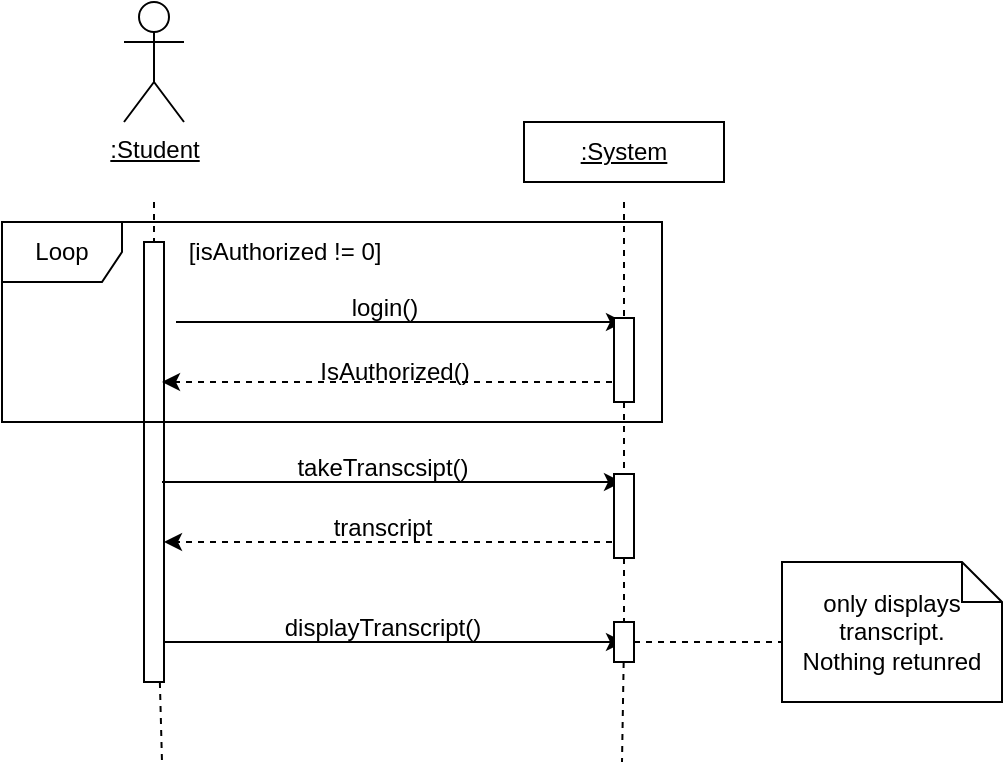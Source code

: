 <mxfile version="24.8.4">
  <diagram name="Sayfa -1" id="O-nwXZqN2oREGtWUTXD0">
    <mxGraphModel dx="1150" dy="615" grid="1" gridSize="10" guides="1" tooltips="1" connect="1" arrows="1" fold="1" page="1" pageScale="1" pageWidth="827" pageHeight="1169" math="0" shadow="0">
      <root>
        <mxCell id="0" />
        <mxCell id="1" parent="0" />
        <mxCell id="8Q_skArq6692FFohvoNF-1" value="&lt;u&gt;:Student&lt;/u&gt;" style="shape=umlActor;verticalLabelPosition=bottom;verticalAlign=top;html=1;outlineConnect=0;" vertex="1" parent="1">
          <mxGeometry x="111" y="50" width="30" height="60" as="geometry" />
        </mxCell>
        <mxCell id="8Q_skArq6692FFohvoNF-2" value="&lt;u&gt;:System&lt;/u&gt;" style="whiteSpace=wrap;html=1;align=center;" vertex="1" parent="1">
          <mxGeometry x="311" y="110" width="100" height="30" as="geometry" />
        </mxCell>
        <mxCell id="8Q_skArq6692FFohvoNF-3" value="" style="edgeStyle=none;orthogonalLoop=1;jettySize=auto;html=1;rounded=0;dashed=1;" edge="1" parent="1">
          <mxGeometry width="100" relative="1" as="geometry">
            <mxPoint x="361" y="240" as="sourcePoint" />
            <mxPoint x="130" y="240" as="targetPoint" />
            <Array as="points" />
          </mxGeometry>
        </mxCell>
        <mxCell id="8Q_skArq6692FFohvoNF-4" value="IsAuthorized()" style="text;html=1;align=center;verticalAlign=middle;resizable=0;points=[];autosize=1;strokeColor=none;fillColor=none;" vertex="1" parent="1">
          <mxGeometry x="196" y="220" width="100" height="30" as="geometry" />
        </mxCell>
        <mxCell id="8Q_skArq6692FFohvoNF-5" value="" style="endArrow=classic;html=1;rounded=0;" edge="1" parent="1">
          <mxGeometry width="50" height="50" relative="1" as="geometry">
            <mxPoint x="137" y="210" as="sourcePoint" />
            <mxPoint x="361" y="210" as="targetPoint" />
          </mxGeometry>
        </mxCell>
        <mxCell id="8Q_skArq6692FFohvoNF-6" value="login()" style="text;html=1;align=center;verticalAlign=middle;resizable=0;points=[];autosize=1;strokeColor=none;fillColor=none;" vertex="1" parent="1">
          <mxGeometry x="211" y="188" width="60" height="30" as="geometry" />
        </mxCell>
        <mxCell id="8Q_skArq6692FFohvoNF-9" value="" style="endArrow=none;html=1;rounded=0;dashed=1;" edge="1" parent="1" source="8Q_skArq6692FFohvoNF-32">
          <mxGeometry relative="1" as="geometry">
            <mxPoint x="361" y="150" as="sourcePoint" />
            <mxPoint x="360" y="430" as="targetPoint" />
          </mxGeometry>
        </mxCell>
        <mxCell id="8Q_skArq6692FFohvoNF-10" value="" style="endArrow=none;html=1;rounded=0;dashed=1;" edge="1" parent="1" target="8Q_skArq6692FFohvoNF-11">
          <mxGeometry relative="1" as="geometry">
            <mxPoint x="361" y="150" as="sourcePoint" />
            <mxPoint x="361" y="292" as="targetPoint" />
          </mxGeometry>
        </mxCell>
        <mxCell id="8Q_skArq6692FFohvoNF-11" value="" style="rounded=0;whiteSpace=wrap;html=1;" vertex="1" parent="1">
          <mxGeometry x="356" y="208" width="10" height="42" as="geometry" />
        </mxCell>
        <mxCell id="8Q_skArq6692FFohvoNF-13" value="[isAuthorized != 0]" style="text;html=1;align=center;verticalAlign=middle;resizable=0;points=[];autosize=1;strokeColor=none;fillColor=none;" vertex="1" parent="1">
          <mxGeometry x="131" y="160" width="120" height="30" as="geometry" />
        </mxCell>
        <mxCell id="8Q_skArq6692FFohvoNF-15" value="" style="endArrow=classic;html=1;rounded=0;" edge="1" parent="1">
          <mxGeometry width="50" height="50" relative="1" as="geometry">
            <mxPoint x="130" y="290" as="sourcePoint" />
            <mxPoint x="360" y="290" as="targetPoint" />
          </mxGeometry>
        </mxCell>
        <mxCell id="8Q_skArq6692FFohvoNF-16" value="" style="endArrow=classic;html=1;rounded=0;dashed=1;" edge="1" parent="1">
          <mxGeometry width="50" height="50" relative="1" as="geometry">
            <mxPoint x="361" y="320" as="sourcePoint" />
            <mxPoint x="131" y="320" as="targetPoint" />
          </mxGeometry>
        </mxCell>
        <mxCell id="8Q_skArq6692FFohvoNF-17" value="takeTranscsipt()" style="text;html=1;align=center;verticalAlign=middle;resizable=0;points=[];autosize=1;strokeColor=none;fillColor=none;" vertex="1" parent="1">
          <mxGeometry x="185" y="268" width="110" height="30" as="geometry" />
        </mxCell>
        <mxCell id="8Q_skArq6692FFohvoNF-18" value="transcript" style="text;html=1;align=center;verticalAlign=middle;resizable=0;points=[];autosize=1;strokeColor=none;fillColor=none;" vertex="1" parent="1">
          <mxGeometry x="205" y="298" width="70" height="30" as="geometry" />
        </mxCell>
        <mxCell id="8Q_skArq6692FFohvoNF-21" value="" style="endArrow=none;html=1;rounded=0;dashed=1;" edge="1" parent="1" source="8Q_skArq6692FFohvoNF-11" target="8Q_skArq6692FFohvoNF-20">
          <mxGeometry relative="1" as="geometry">
            <mxPoint x="361" y="250" as="sourcePoint" />
            <mxPoint x="360" y="360" as="targetPoint" />
          </mxGeometry>
        </mxCell>
        <mxCell id="8Q_skArq6692FFohvoNF-20" value="" style="rounded=0;whiteSpace=wrap;html=1;" vertex="1" parent="1">
          <mxGeometry x="356" y="286" width="10" height="42" as="geometry" />
        </mxCell>
        <mxCell id="8Q_skArq6692FFohvoNF-26" value="" style="endArrow=none;html=1;rounded=0;dashed=1;" edge="1" parent="1" source="8Q_skArq6692FFohvoNF-22">
          <mxGeometry relative="1" as="geometry">
            <mxPoint x="126" y="150" as="sourcePoint" />
            <mxPoint x="130" y="430" as="targetPoint" />
          </mxGeometry>
        </mxCell>
        <mxCell id="8Q_skArq6692FFohvoNF-27" value="" style="endArrow=none;html=1;rounded=0;dashed=1;" edge="1" parent="1" target="8Q_skArq6692FFohvoNF-22">
          <mxGeometry relative="1" as="geometry">
            <mxPoint x="126" y="150" as="sourcePoint" />
            <mxPoint x="125.5" y="520" as="targetPoint" />
          </mxGeometry>
        </mxCell>
        <mxCell id="8Q_skArq6692FFohvoNF-22" value="" style="rounded=0;whiteSpace=wrap;html=1;fillColor=none;" vertex="1" parent="1">
          <mxGeometry x="121" y="170" width="10" height="220" as="geometry" />
        </mxCell>
        <mxCell id="8Q_skArq6692FFohvoNF-28" value="Loop" style="shape=umlFrame;whiteSpace=wrap;html=1;pointerEvents=0;" vertex="1" parent="1">
          <mxGeometry x="50" y="160" width="330" height="100" as="geometry" />
        </mxCell>
        <mxCell id="8Q_skArq6692FFohvoNF-30" value="" style="endArrow=classic;html=1;rounded=0;" edge="1" parent="1">
          <mxGeometry width="50" height="50" relative="1" as="geometry">
            <mxPoint x="131" y="370" as="sourcePoint" />
            <mxPoint x="361" y="370" as="targetPoint" />
          </mxGeometry>
        </mxCell>
        <mxCell id="8Q_skArq6692FFohvoNF-31" value="displayTranscript()" style="text;html=1;align=center;verticalAlign=middle;resizable=0;points=[];autosize=1;strokeColor=none;fillColor=none;" vertex="1" parent="1">
          <mxGeometry x="180" y="348" width="120" height="30" as="geometry" />
        </mxCell>
        <mxCell id="8Q_skArq6692FFohvoNF-33" value="" style="endArrow=none;html=1;rounded=0;dashed=1;" edge="1" parent="1" source="8Q_skArq6692FFohvoNF-20" target="8Q_skArq6692FFohvoNF-32">
          <mxGeometry relative="1" as="geometry">
            <mxPoint x="361" y="328" as="sourcePoint" />
            <mxPoint x="360" y="520" as="targetPoint" />
          </mxGeometry>
        </mxCell>
        <mxCell id="8Q_skArq6692FFohvoNF-32" value="" style="rounded=0;whiteSpace=wrap;html=1;" vertex="1" parent="1">
          <mxGeometry x="356" y="360" width="10" height="20" as="geometry" />
        </mxCell>
        <mxCell id="8Q_skArq6692FFohvoNF-34" value="" style="endArrow=none;dashed=1;html=1;strokeWidth=1;rounded=0;exitX=1;exitY=0.5;exitDx=0;exitDy=0;" edge="1" parent="1" source="8Q_skArq6692FFohvoNF-32">
          <mxGeometry width="50" height="50" relative="1" as="geometry">
            <mxPoint x="411" y="380" as="sourcePoint" />
            <mxPoint x="440" y="370" as="targetPoint" />
            <Array as="points" />
          </mxGeometry>
        </mxCell>
        <mxCell id="8Q_skArq6692FFohvoNF-35" value="only displays&lt;div&gt;transcript.&lt;/div&gt;&lt;div&gt;Nothing retunred&lt;/div&gt;" style="shape=note;size=20;whiteSpace=wrap;html=1;" vertex="1" parent="1">
          <mxGeometry x="440" y="330" width="110" height="70" as="geometry" />
        </mxCell>
      </root>
    </mxGraphModel>
  </diagram>
</mxfile>
